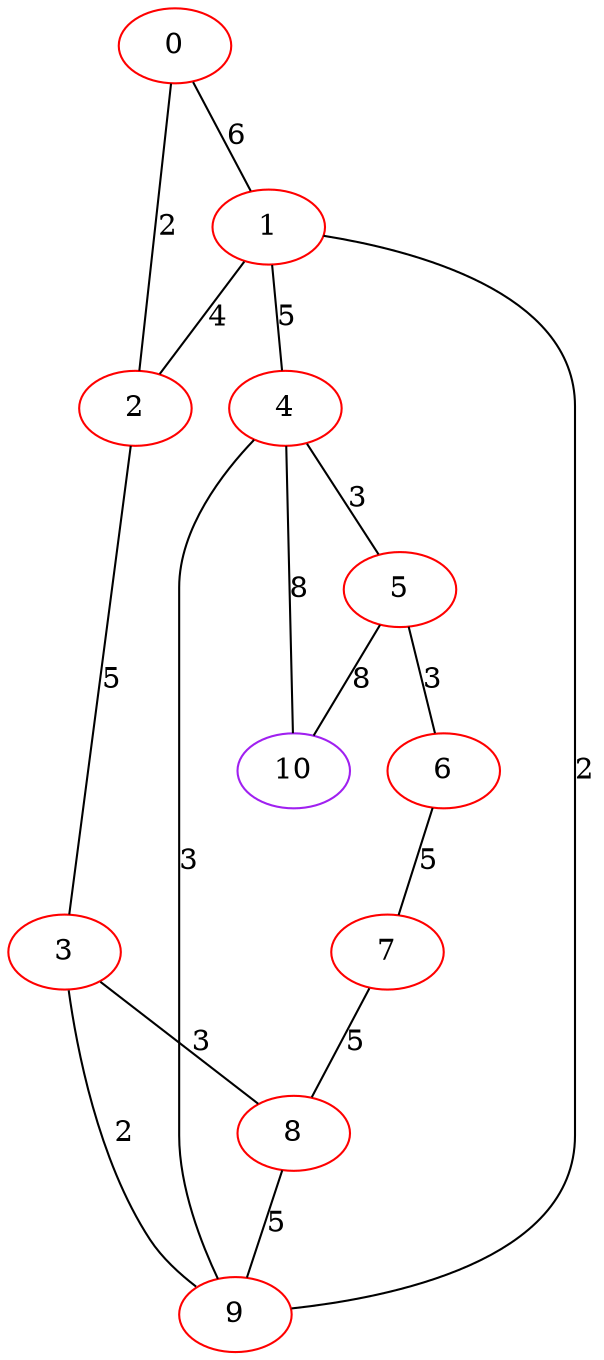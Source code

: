 graph "" {
0 [color=red, weight=1];
1 [color=red, weight=1];
2 [color=red, weight=1];
3 [color=red, weight=1];
4 [color=red, weight=1];
5 [color=red, weight=1];
6 [color=red, weight=1];
7 [color=red, weight=1];
8 [color=red, weight=1];
9 [color=red, weight=1];
10 [color=purple, weight=4];
0 -- 1  [key=0, label=6];
0 -- 2  [key=0, label=2];
1 -- 9  [key=0, label=2];
1 -- 2  [key=0, label=4];
1 -- 4  [key=0, label=5];
2 -- 3  [key=0, label=5];
3 -- 8  [key=0, label=3];
3 -- 9  [key=0, label=2];
4 -- 10  [key=0, label=8];
4 -- 5  [key=0, label=3];
4 -- 9  [key=0, label=3];
5 -- 10  [key=0, label=8];
5 -- 6  [key=0, label=3];
6 -- 7  [key=0, label=5];
7 -- 8  [key=0, label=5];
8 -- 9  [key=0, label=5];
}
